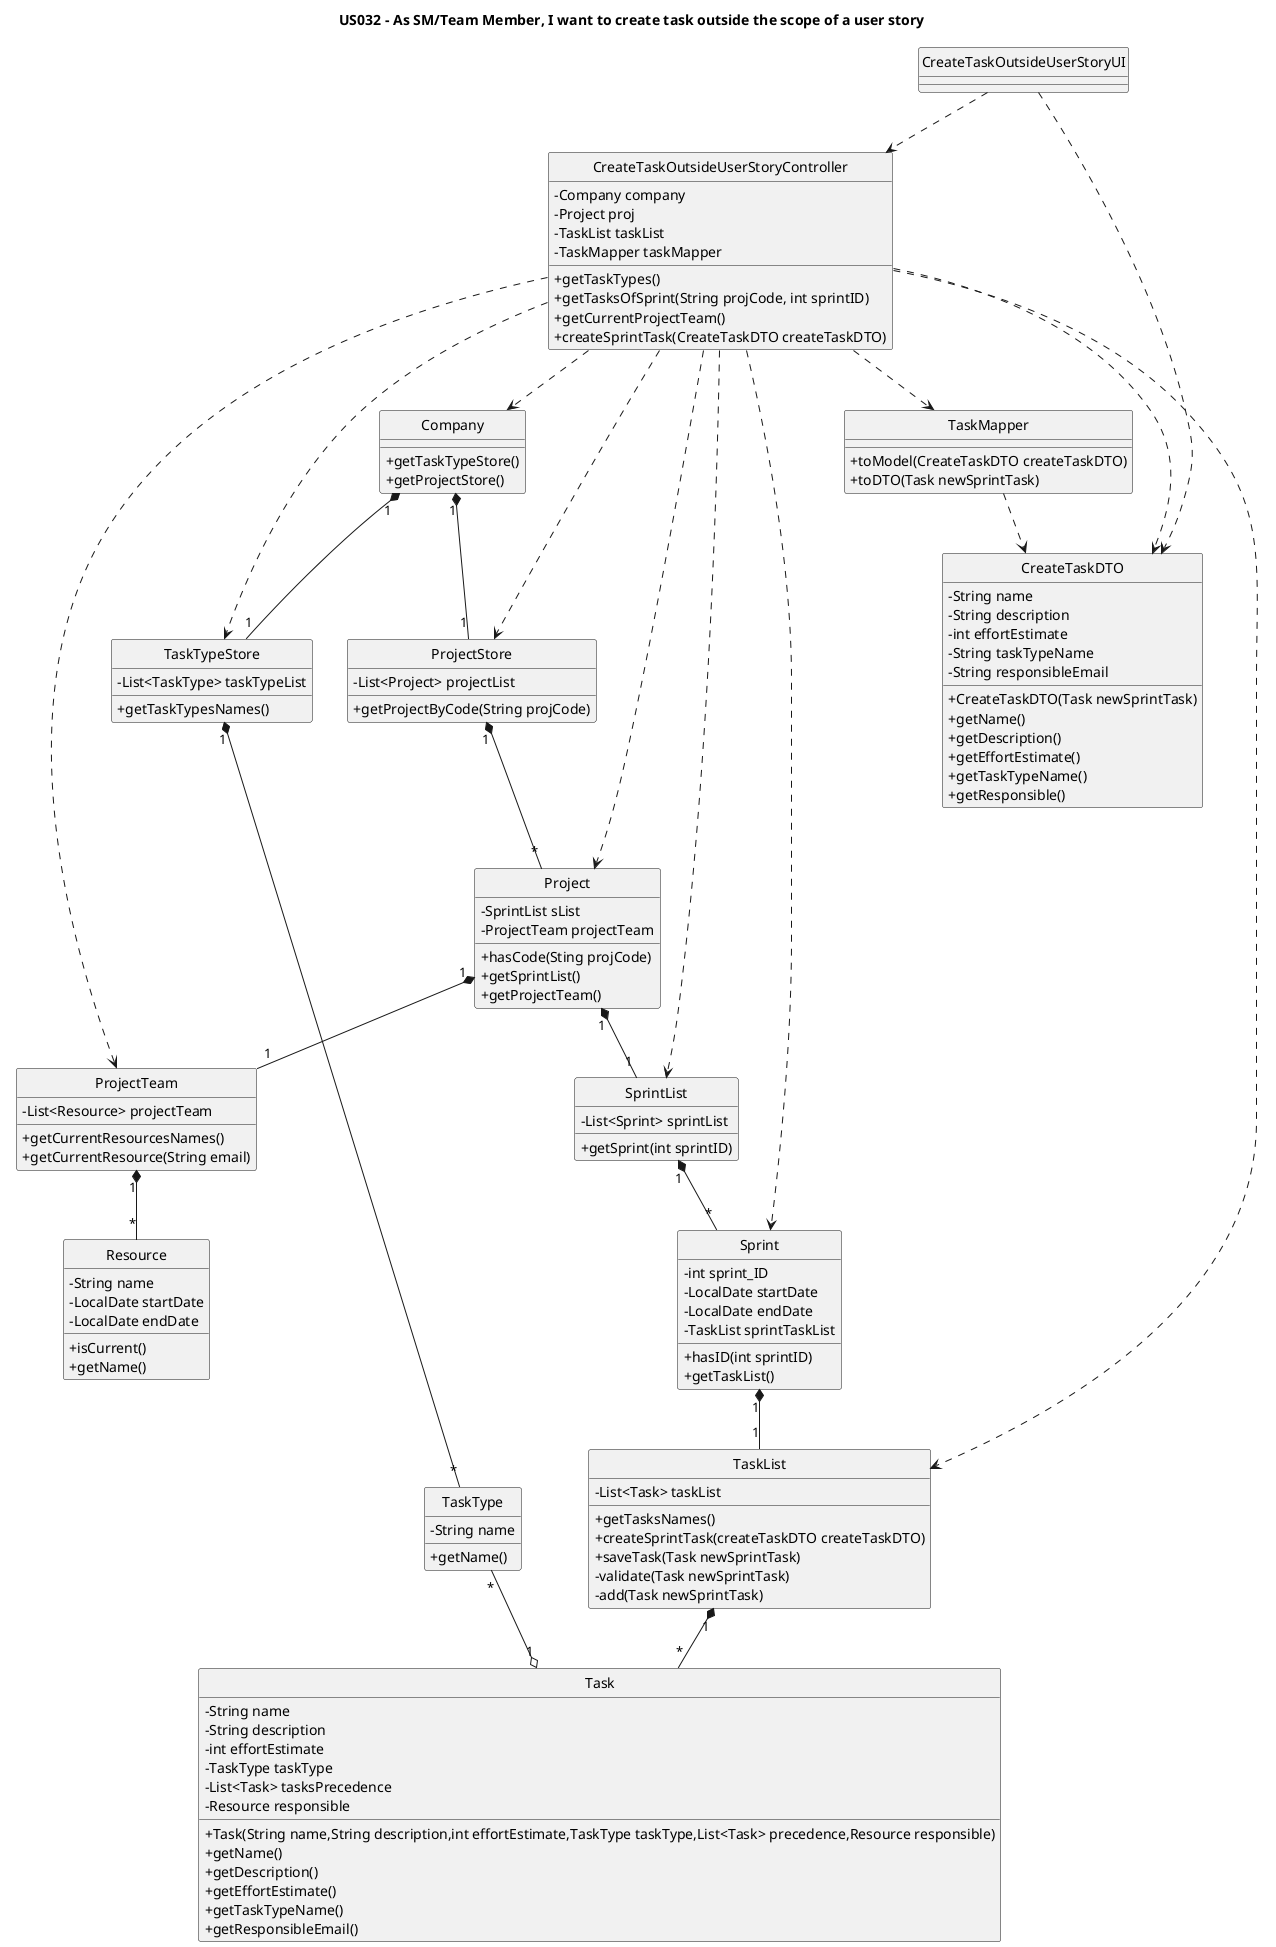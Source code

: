 @startuml
'https://plantuml.com/class-diagram

skinparam classAttributeIconSize 0
hide circle

title US032 - As SM/Team Member, I want to create task outside the scope of a user story

class CreateTaskOutsideUserStoryUI{}

class CreateTaskOutsideUserStoryController{
-Company company
-Project proj
-TaskList taskList
-TaskMapper taskMapper
+getTaskTypes()
+getTasksOfSprint(String projCode, int sprintID)
+getCurrentProjectTeam()
+createSprintTask(CreateTaskDTO createTaskDTO)
}

class Company{
+getTaskTypeStore()
+getProjectStore()
}

class TaskTypeStore{
-List<TaskType> taskTypeList
+getTaskTypesNames()
}

class TaskType{
-String name
+getName()
}

class ProjectStore{
-List<Project> projectList
+getProjectByCode(String projCode)
}

class Project{
-SprintList sList
-ProjectTeam projectTeam
+hasCode(Sting projCode)
+getSprintList()
+getProjectTeam()
}

class SprintList{
-List<Sprint> sprintList
+getSprint(int sprintID)
}

class Sprint{
-int sprint_ID
-LocalDate startDate
-LocalDate endDate
-TaskList sprintTaskList
+hasID(int sprintID)
+getTaskList()
}

class TaskList{
-List<Task> taskList
+getTasksNames()
+createSprintTask(createTaskDTO createTaskDTO)
+saveTask(Task newSprintTask)
-validate(Task newSprintTask)
-add(Task newSprintTask)
}

class Task{
-String name
-String description
-int effortEstimate
-TaskType taskType
-List<Task> tasksPrecedence
-Resource responsible
+Task(String name,String description,int effortEstimate,TaskType taskType,List<Task> precedence,Resource responsible)
+getName()
+getDescription()
+getEffortEstimate()
+getTaskTypeName()
+getResponsibleEmail()
}

class ProjectTeam{
-List<Resource> projectTeam
+getCurrentResourcesNames()
+getCurrentResource(String email)
}

class Resource{
-String name
-LocalDate startDate
-LocalDate endDate
+isCurrent()
+getName()
}

class TaskMapper{
+toModel(CreateTaskDTO createTaskDTO)
+toDTO(Task newSprintTask)
}

class CreateTaskDTO{
-String name
-String description
-int effortEstimate
-String taskTypeName
-String responsibleEmail
+CreateTaskDTO(Task newSprintTask)
+getName()
+getDescription()
+getEffortEstimate()
+getTaskTypeName()
+getResponsible()
}

CreateTaskOutsideUserStoryUI ..> CreateTaskOutsideUserStoryController
CreateTaskOutsideUserStoryUI ..> CreateTaskDTO

CreateTaskOutsideUserStoryController ..> Company
CreateTaskOutsideUserStoryController ..> TaskTypeStore
CreateTaskOutsideUserStoryController ..> ProjectStore
CreateTaskOutsideUserStoryController ..> Project
CreateTaskOutsideUserStoryController ..> SprintList
CreateTaskOutsideUserStoryController ..> Sprint
CreateTaskOutsideUserStoryController ..> TaskList
CreateTaskOutsideUserStoryController ..> ProjectTeam
CreateTaskOutsideUserStoryController ..> TaskMapper
CreateTaskOutsideUserStoryController ..> CreateTaskDTO


Company "1" *-- "1" TaskTypeStore
Company "1" *-- "1" ProjectStore

TaskTypeStore "1" *-- "*" TaskType

TaskType "*" --o "1" Task

ProjectStore "1" *-- "*" Project

Project "1" *-- "1" SprintList
Project "1" *-- "1" ProjectTeam

SprintList "1" *-- "*" Sprint

Sprint "1" *-- "1" TaskList

TaskList "1" *-- "*" Task

ProjectTeam "1" *-- "*" Resource

TaskMapper ..> CreateTaskDTO

@enduml